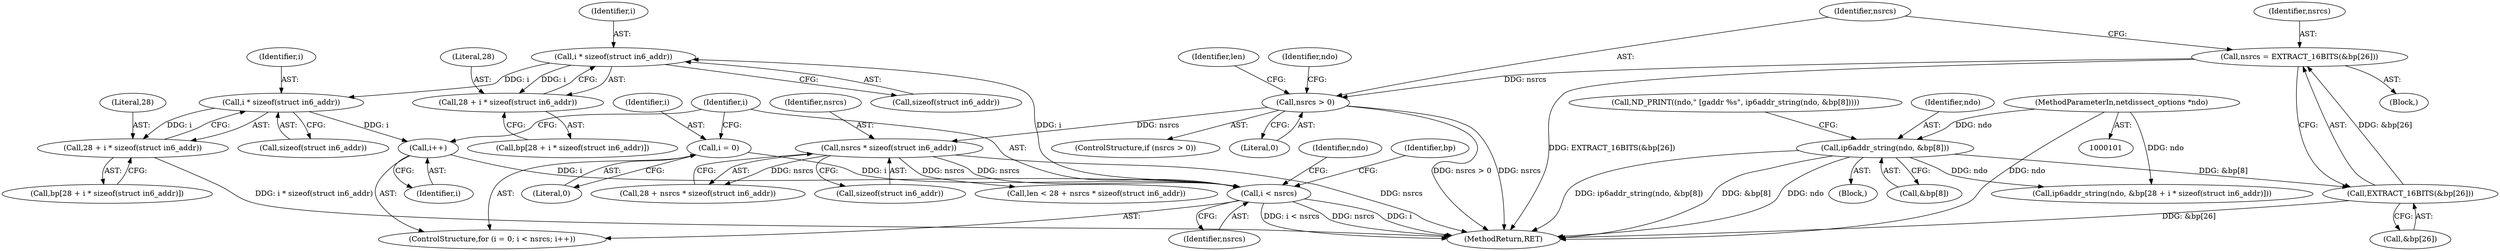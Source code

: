 digraph "0_tcpdump_d7505276842e85bfd067fa21cdb32b8a2dc3c5e4_3@API" {
"1000330" [label="(Call,i * sizeof(struct in6_addr))"];
"1000319" [label="(Call,i < nsrcs)"];
"1000322" [label="(Call,i++)"];
"1000348" [label="(Call,i * sizeof(struct in6_addr))"];
"1000330" [label="(Call,i * sizeof(struct in6_addr))"];
"1000316" [label="(Call,i = 0)"];
"1000295" [label="(Call,nsrcs * sizeof(struct in6_addr))"];
"1000286" [label="(Call,nsrcs > 0)"];
"1000278" [label="(Call,nsrcs = EXTRACT_16BITS(&bp[26]))"];
"1000280" [label="(Call,EXTRACT_16BITS(&bp[26]))"];
"1000191" [label="(Call,ip6addr_string(ndo, &bp[8]))"];
"1000102" [label="(MethodParameterIn,netdissect_options *ndo)"];
"1000328" [label="(Call,28 + i * sizeof(struct in6_addr))"];
"1000346" [label="(Call,28 + i * sizeof(struct in6_addr))"];
"1000288" [label="(Literal,0)"];
"1000281" [label="(Call,&bp[26])"];
"1000317" [label="(Identifier,i)"];
"1000105" [label="(Block,)"];
"1000278" [label="(Call,nsrcs = EXTRACT_16BITS(&bp[26]))"];
"1000329" [label="(Literal,28)"];
"1000332" [label="(Call,sizeof(struct in6_addr))"];
"1000286" [label="(Call,nsrcs > 0)"];
"1000322" [label="(Call,i++)"];
"1000327" [label="(Identifier,bp)"];
"1000344" [label="(Call,bp[28 + i * sizeof(struct in6_addr)])"];
"1000354" [label="(Identifier,ndo)"];
"1000191" [label="(Call,ip6addr_string(ndo, &bp[8]))"];
"1000319" [label="(Call,i < nsrcs)"];
"1000280" [label="(Call,EXTRACT_16BITS(&bp[26]))"];
"1000331" [label="(Identifier,i)"];
"1000330" [label="(Call,i * sizeof(struct in6_addr))"];
"1000189" [label="(Block,)"];
"1000291" [label="(Call,len < 28 + nsrcs * sizeof(struct in6_addr))"];
"1000350" [label="(Call,sizeof(struct in6_addr))"];
"1000318" [label="(Literal,0)"];
"1000192" [label="(Identifier,ndo)"];
"1000287" [label="(Identifier,nsrcs)"];
"1000186" [label="(Call,ND_PRINT((ndo,\" [gaddr %s\", ip6addr_string(ndo, &bp[8]))))"];
"1000341" [label="(Call,ip6addr_string(ndo, &bp[28 + i * sizeof(struct in6_addr)]))"];
"1000326" [label="(Call,bp[28 + i * sizeof(struct in6_addr)])"];
"1000346" [label="(Call,28 + i * sizeof(struct in6_addr))"];
"1000296" [label="(Identifier,nsrcs)"];
"1000315" [label="(ControlStructure,for (i = 0; i < nsrcs; i++))"];
"1000295" [label="(Call,nsrcs * sizeof(struct in6_addr))"];
"1000285" [label="(ControlStructure,if (nsrcs > 0))"];
"1000349" [label="(Identifier,i)"];
"1000320" [label="(Identifier,i)"];
"1000316" [label="(Call,i = 0)"];
"1000376" [label="(MethodReturn,RET)"];
"1000348" [label="(Call,i * sizeof(struct in6_addr))"];
"1000292" [label="(Identifier,len)"];
"1000193" [label="(Call,&bp[8])"];
"1000297" [label="(Call,sizeof(struct in6_addr))"];
"1000293" [label="(Call,28 + nsrcs * sizeof(struct in6_addr))"];
"1000102" [label="(MethodParameterIn,netdissect_options *ndo)"];
"1000323" [label="(Identifier,i)"];
"1000328" [label="(Call,28 + i * sizeof(struct in6_addr))"];
"1000347" [label="(Literal,28)"];
"1000321" [label="(Identifier,nsrcs)"];
"1000365" [label="(Identifier,ndo)"];
"1000279" [label="(Identifier,nsrcs)"];
"1000330" -> "1000328"  [label="AST: "];
"1000330" -> "1000332"  [label="CFG: "];
"1000331" -> "1000330"  [label="AST: "];
"1000332" -> "1000330"  [label="AST: "];
"1000328" -> "1000330"  [label="CFG: "];
"1000330" -> "1000328"  [label="DDG: i"];
"1000319" -> "1000330"  [label="DDG: i"];
"1000330" -> "1000348"  [label="DDG: i"];
"1000319" -> "1000315"  [label="AST: "];
"1000319" -> "1000321"  [label="CFG: "];
"1000320" -> "1000319"  [label="AST: "];
"1000321" -> "1000319"  [label="AST: "];
"1000327" -> "1000319"  [label="CFG: "];
"1000354" -> "1000319"  [label="CFG: "];
"1000319" -> "1000376"  [label="DDG: i < nsrcs"];
"1000319" -> "1000376"  [label="DDG: nsrcs"];
"1000319" -> "1000376"  [label="DDG: i"];
"1000322" -> "1000319"  [label="DDG: i"];
"1000316" -> "1000319"  [label="DDG: i"];
"1000295" -> "1000319"  [label="DDG: nsrcs"];
"1000322" -> "1000315"  [label="AST: "];
"1000322" -> "1000323"  [label="CFG: "];
"1000323" -> "1000322"  [label="AST: "];
"1000320" -> "1000322"  [label="CFG: "];
"1000348" -> "1000322"  [label="DDG: i"];
"1000348" -> "1000346"  [label="AST: "];
"1000348" -> "1000350"  [label="CFG: "];
"1000349" -> "1000348"  [label="AST: "];
"1000350" -> "1000348"  [label="AST: "];
"1000346" -> "1000348"  [label="CFG: "];
"1000348" -> "1000346"  [label="DDG: i"];
"1000316" -> "1000315"  [label="AST: "];
"1000316" -> "1000318"  [label="CFG: "];
"1000317" -> "1000316"  [label="AST: "];
"1000318" -> "1000316"  [label="AST: "];
"1000320" -> "1000316"  [label="CFG: "];
"1000295" -> "1000293"  [label="AST: "];
"1000295" -> "1000297"  [label="CFG: "];
"1000296" -> "1000295"  [label="AST: "];
"1000297" -> "1000295"  [label="AST: "];
"1000293" -> "1000295"  [label="CFG: "];
"1000295" -> "1000376"  [label="DDG: nsrcs"];
"1000295" -> "1000291"  [label="DDG: nsrcs"];
"1000295" -> "1000293"  [label="DDG: nsrcs"];
"1000286" -> "1000295"  [label="DDG: nsrcs"];
"1000286" -> "1000285"  [label="AST: "];
"1000286" -> "1000288"  [label="CFG: "];
"1000287" -> "1000286"  [label="AST: "];
"1000288" -> "1000286"  [label="AST: "];
"1000292" -> "1000286"  [label="CFG: "];
"1000365" -> "1000286"  [label="CFG: "];
"1000286" -> "1000376"  [label="DDG: nsrcs > 0"];
"1000286" -> "1000376"  [label="DDG: nsrcs"];
"1000278" -> "1000286"  [label="DDG: nsrcs"];
"1000278" -> "1000105"  [label="AST: "];
"1000278" -> "1000280"  [label="CFG: "];
"1000279" -> "1000278"  [label="AST: "];
"1000280" -> "1000278"  [label="AST: "];
"1000287" -> "1000278"  [label="CFG: "];
"1000278" -> "1000376"  [label="DDG: EXTRACT_16BITS(&bp[26])"];
"1000280" -> "1000278"  [label="DDG: &bp[26]"];
"1000280" -> "1000281"  [label="CFG: "];
"1000281" -> "1000280"  [label="AST: "];
"1000280" -> "1000376"  [label="DDG: &bp[26]"];
"1000191" -> "1000280"  [label="DDG: &bp[8]"];
"1000191" -> "1000189"  [label="AST: "];
"1000191" -> "1000193"  [label="CFG: "];
"1000192" -> "1000191"  [label="AST: "];
"1000193" -> "1000191"  [label="AST: "];
"1000186" -> "1000191"  [label="CFG: "];
"1000191" -> "1000376"  [label="DDG: ip6addr_string(ndo, &bp[8])"];
"1000191" -> "1000376"  [label="DDG: &bp[8]"];
"1000191" -> "1000376"  [label="DDG: ndo"];
"1000102" -> "1000191"  [label="DDG: ndo"];
"1000191" -> "1000341"  [label="DDG: ndo"];
"1000102" -> "1000101"  [label="AST: "];
"1000102" -> "1000376"  [label="DDG: ndo"];
"1000102" -> "1000341"  [label="DDG: ndo"];
"1000328" -> "1000326"  [label="AST: "];
"1000329" -> "1000328"  [label="AST: "];
"1000326" -> "1000328"  [label="CFG: "];
"1000346" -> "1000344"  [label="AST: "];
"1000347" -> "1000346"  [label="AST: "];
"1000344" -> "1000346"  [label="CFG: "];
"1000346" -> "1000376"  [label="DDG: i * sizeof(struct in6_addr)"];
}
